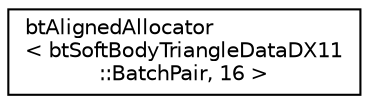 digraph "Graphical Class Hierarchy"
{
  edge [fontname="Helvetica",fontsize="10",labelfontname="Helvetica",labelfontsize="10"];
  node [fontname="Helvetica",fontsize="10",shape=record];
  rankdir="LR";
  Node1 [label="btAlignedAllocator\l\< btSoftBodyTriangleDataDX11\l::BatchPair, 16 \>",height=0.2,width=0.4,color="black", fillcolor="white", style="filled",URL="$classbt_aligned_allocator.html"];
}

